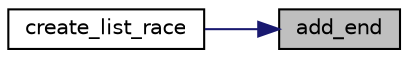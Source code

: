 digraph "add_end"
{
 // LATEX_PDF_SIZE
  edge [fontname="Helvetica",fontsize="10",labelfontname="Helvetica",labelfontsize="10"];
  node [fontname="Helvetica",fontsize="10",shape=record];
  rankdir="RL";
  Node1 [label="add_end",height=0.2,width=0.4,color="black", fillcolor="grey75", style="filled", fontcolor="black",tooltip=" "];
  Node1 -> Node2 [dir="back",color="midnightblue",fontsize="10",style="solid",fontname="Helvetica"];
  Node2 [label="create_list_race",height=0.2,width=0.4,color="black", fillcolor="white", style="filled",URL="$course__liste_8c.html#aada0b7e5f845449f79d6b7ca2d9922a6",tooltip=" "];
}
